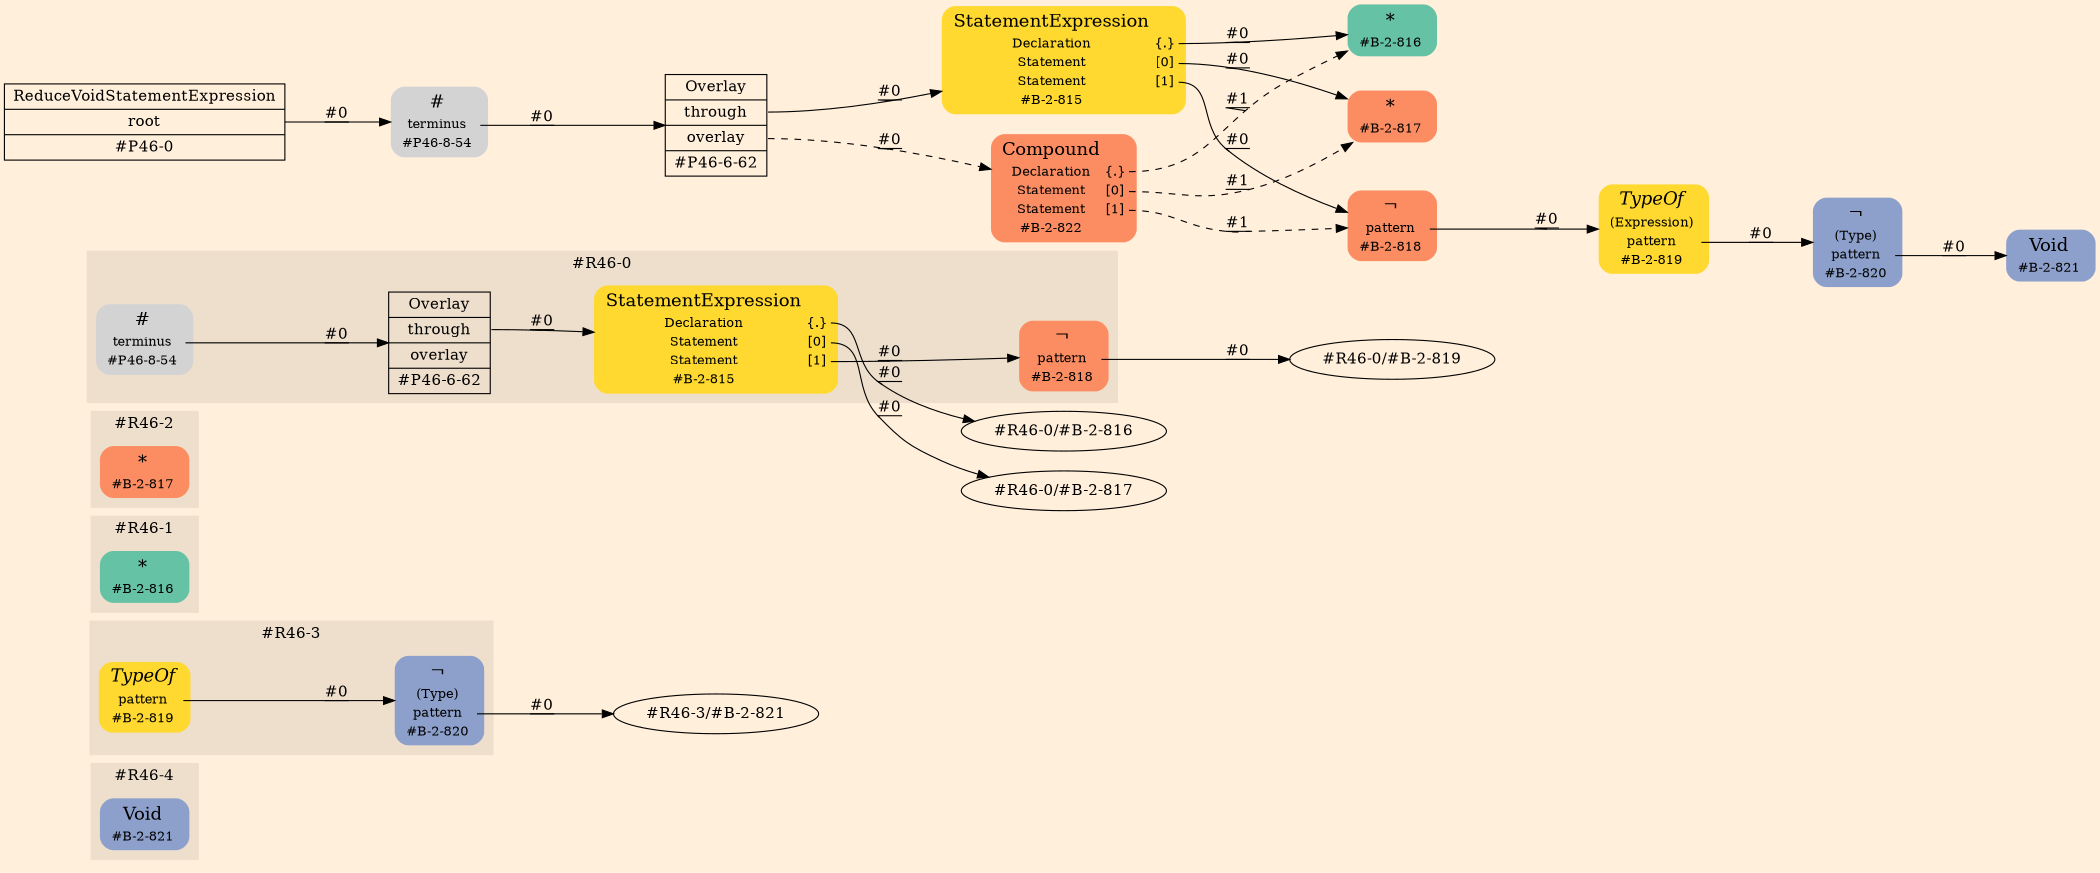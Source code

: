digraph Inferno {
graph [
rankdir = "LR"
ranksep = 1.0
size = "14,20"
bgcolor = antiquewhite1
color = black
fontcolor = black
];
node [
];
subgraph "cluster#R46-4" {
label = "#R46-4"
style = "filled"
color = antiquewhite2
"#R46-4/#B-2-821" [
shape = "plaintext"
fillcolor = "/set28/3"
label = <<TABLE BORDER="0" CELLBORDER="0" CELLSPACING="0">
 <TR>
  <TD><FONT POINT-SIZE="16.0">Void</FONT></TD>
  <TD></TD>
 </TR>
 <TR>
  <TD>#B-2-821</TD>
  <TD PORT="port0"></TD>
 </TR>
</TABLE>>
style = "rounded,filled"
fontsize = "12"
];
}
subgraph "cluster#R46-3" {
label = "#R46-3"
style = "filled"
color = antiquewhite2
"#R46-3/#B-2-820" [
shape = "plaintext"
fillcolor = "/set28/3"
label = <<TABLE BORDER="0" CELLBORDER="0" CELLSPACING="0">
 <TR>
  <TD><FONT POINT-SIZE="16.0">¬</FONT></TD>
  <TD></TD>
 </TR>
 <TR>
  <TD>(Type)</TD>
  <TD PORT="port0"></TD>
 </TR>
 <TR>
  <TD>pattern</TD>
  <TD PORT="port1"></TD>
 </TR>
 <TR>
  <TD>#B-2-820</TD>
  <TD PORT="port2"></TD>
 </TR>
</TABLE>>
style = "rounded,filled"
fontsize = "12"
];
"#R46-3/#B-2-819" [
shape = "plaintext"
fillcolor = "/set28/6"
label = <<TABLE BORDER="0" CELLBORDER="0" CELLSPACING="0">
 <TR>
  <TD><FONT POINT-SIZE="16.0"><I>TypeOf</I></FONT></TD>
  <TD></TD>
 </TR>
 <TR>
  <TD>pattern</TD>
  <TD PORT="port0"></TD>
 </TR>
 <TR>
  <TD>#B-2-819</TD>
  <TD PORT="port1"></TD>
 </TR>
</TABLE>>
style = "rounded,filled"
fontsize = "12"
];
}
subgraph "cluster#R46-1" {
label = "#R46-1"
style = "filled"
color = antiquewhite2
"#R46-1/#B-2-816" [
shape = "plaintext"
fillcolor = "/set28/1"
label = <<TABLE BORDER="0" CELLBORDER="0" CELLSPACING="0">
 <TR>
  <TD><FONT POINT-SIZE="16.0">*</FONT></TD>
  <TD></TD>
 </TR>
 <TR>
  <TD>#B-2-816</TD>
  <TD PORT="port0"></TD>
 </TR>
</TABLE>>
style = "rounded,filled"
fontsize = "12"
];
}
subgraph "cluster#R46-2" {
label = "#R46-2"
style = "filled"
color = antiquewhite2
"#R46-2/#B-2-817" [
shape = "plaintext"
fillcolor = "/set28/2"
label = <<TABLE BORDER="0" CELLBORDER="0" CELLSPACING="0">
 <TR>
  <TD><FONT POINT-SIZE="16.0">*</FONT></TD>
  <TD></TD>
 </TR>
 <TR>
  <TD>#B-2-817</TD>
  <TD PORT="port0"></TD>
 </TR>
</TABLE>>
style = "rounded,filled"
fontsize = "12"
];
}
subgraph "cluster#R46-0" {
label = "#R46-0"
style = "filled"
color = antiquewhite2
"#R46-0/#B-2-815" [
shape = "plaintext"
fillcolor = "/set28/6"
label = <<TABLE BORDER="0" CELLBORDER="0" CELLSPACING="0">
 <TR>
  <TD><FONT POINT-SIZE="16.0">StatementExpression</FONT></TD>
  <TD></TD>
 </TR>
 <TR>
  <TD>Declaration</TD>
  <TD PORT="port0">{.}</TD>
 </TR>
 <TR>
  <TD>Statement</TD>
  <TD PORT="port1">[0]</TD>
 </TR>
 <TR>
  <TD>Statement</TD>
  <TD PORT="port2">[1]</TD>
 </TR>
 <TR>
  <TD>#B-2-815</TD>
  <TD PORT="port3"></TD>
 </TR>
</TABLE>>
style = "rounded,filled"
fontsize = "12"
];
"#R46-0/#B-2-818" [
shape = "plaintext"
fillcolor = "/set28/2"
label = <<TABLE BORDER="0" CELLBORDER="0" CELLSPACING="0">
 <TR>
  <TD><FONT POINT-SIZE="16.0">¬</FONT></TD>
  <TD></TD>
 </TR>
 <TR>
  <TD>pattern</TD>
  <TD PORT="port0"></TD>
 </TR>
 <TR>
  <TD>#B-2-818</TD>
  <TD PORT="port1"></TD>
 </TR>
</TABLE>>
style = "rounded,filled"
fontsize = "12"
];
"#R46-0/#P46-8-54" [
shape = "plaintext"
label = <<TABLE BORDER="0" CELLBORDER="0" CELLSPACING="0">
 <TR>
  <TD><FONT POINT-SIZE="16.0">#</FONT></TD>
  <TD></TD>
 </TR>
 <TR>
  <TD>terminus</TD>
  <TD PORT="port0"></TD>
 </TR>
 <TR>
  <TD>#P46-8-54</TD>
  <TD PORT="port1"></TD>
 </TR>
</TABLE>>
style = "rounded,filled"
fontsize = "12"
];
"#R46-0/#P46-6-62" [
shape = "record"
fillcolor = antiquewhite2
label = "<fixed> Overlay | <port0> through | <port1> overlay | <port2> #P46-6-62"
style = "filled"
fontsize = "14"
color = black
fontcolor = black
];
}
"CR#P46-0" [
shape = "record"
fillcolor = antiquewhite1
label = "<fixed> ReduceVoidStatementExpression | <port0> root | <port1> #P46-0"
style = "filled"
fontsize = "14"
color = black
fontcolor = black
];
"#P46-8-54" [
shape = "plaintext"
label = <<TABLE BORDER="0" CELLBORDER="0" CELLSPACING="0">
 <TR>
  <TD><FONT POINT-SIZE="16.0">#</FONT></TD>
  <TD></TD>
 </TR>
 <TR>
  <TD>terminus</TD>
  <TD PORT="port0"></TD>
 </TR>
 <TR>
  <TD>#P46-8-54</TD>
  <TD PORT="port1"></TD>
 </TR>
</TABLE>>
style = "rounded,filled"
fontsize = "12"
];
"#P46-6-62" [
shape = "record"
fillcolor = antiquewhite1
label = "<fixed> Overlay | <port0> through | <port1> overlay | <port2> #P46-6-62"
style = "filled"
fontsize = "14"
color = black
fontcolor = black
];
"#B-2-815" [
shape = "plaintext"
fillcolor = "/set28/6"
label = <<TABLE BORDER="0" CELLBORDER="0" CELLSPACING="0">
 <TR>
  <TD><FONT POINT-SIZE="16.0">StatementExpression</FONT></TD>
  <TD></TD>
 </TR>
 <TR>
  <TD>Declaration</TD>
  <TD PORT="port0">{.}</TD>
 </TR>
 <TR>
  <TD>Statement</TD>
  <TD PORT="port1">[0]</TD>
 </TR>
 <TR>
  <TD>Statement</TD>
  <TD PORT="port2">[1]</TD>
 </TR>
 <TR>
  <TD>#B-2-815</TD>
  <TD PORT="port3"></TD>
 </TR>
</TABLE>>
style = "rounded,filled"
fontsize = "12"
];
"#B-2-816" [
shape = "plaintext"
fillcolor = "/set28/1"
label = <<TABLE BORDER="0" CELLBORDER="0" CELLSPACING="0">
 <TR>
  <TD><FONT POINT-SIZE="16.0">*</FONT></TD>
  <TD></TD>
 </TR>
 <TR>
  <TD>#B-2-816</TD>
  <TD PORT="port0"></TD>
 </TR>
</TABLE>>
style = "rounded,filled"
fontsize = "12"
];
"#B-2-817" [
shape = "plaintext"
fillcolor = "/set28/2"
label = <<TABLE BORDER="0" CELLBORDER="0" CELLSPACING="0">
 <TR>
  <TD><FONT POINT-SIZE="16.0">*</FONT></TD>
  <TD></TD>
 </TR>
 <TR>
  <TD>#B-2-817</TD>
  <TD PORT="port0"></TD>
 </TR>
</TABLE>>
style = "rounded,filled"
fontsize = "12"
];
"#B-2-818" [
shape = "plaintext"
fillcolor = "/set28/2"
label = <<TABLE BORDER="0" CELLBORDER="0" CELLSPACING="0">
 <TR>
  <TD><FONT POINT-SIZE="16.0">¬</FONT></TD>
  <TD></TD>
 </TR>
 <TR>
  <TD>pattern</TD>
  <TD PORT="port0"></TD>
 </TR>
 <TR>
  <TD>#B-2-818</TD>
  <TD PORT="port1"></TD>
 </TR>
</TABLE>>
style = "rounded,filled"
fontsize = "12"
];
"#B-2-819" [
shape = "plaintext"
fillcolor = "/set28/6"
label = <<TABLE BORDER="0" CELLBORDER="0" CELLSPACING="0">
 <TR>
  <TD><FONT POINT-SIZE="16.0"><I>TypeOf</I></FONT></TD>
  <TD></TD>
 </TR>
 <TR>
  <TD>(Expression)</TD>
  <TD PORT="port0"></TD>
 </TR>
 <TR>
  <TD>pattern</TD>
  <TD PORT="port1"></TD>
 </TR>
 <TR>
  <TD>#B-2-819</TD>
  <TD PORT="port2"></TD>
 </TR>
</TABLE>>
style = "rounded,filled"
fontsize = "12"
];
"#B-2-820" [
shape = "plaintext"
fillcolor = "/set28/3"
label = <<TABLE BORDER="0" CELLBORDER="0" CELLSPACING="0">
 <TR>
  <TD><FONT POINT-SIZE="16.0">¬</FONT></TD>
  <TD></TD>
 </TR>
 <TR>
  <TD>(Type)</TD>
  <TD PORT="port0"></TD>
 </TR>
 <TR>
  <TD>pattern</TD>
  <TD PORT="port1"></TD>
 </TR>
 <TR>
  <TD>#B-2-820</TD>
  <TD PORT="port2"></TD>
 </TR>
</TABLE>>
style = "rounded,filled"
fontsize = "12"
];
"#B-2-821" [
shape = "plaintext"
fillcolor = "/set28/3"
label = <<TABLE BORDER="0" CELLBORDER="0" CELLSPACING="0">
 <TR>
  <TD><FONT POINT-SIZE="16.0">Void</FONT></TD>
  <TD></TD>
 </TR>
 <TR>
  <TD>#B-2-821</TD>
  <TD PORT="port0"></TD>
 </TR>
</TABLE>>
style = "rounded,filled"
fontsize = "12"
];
"#B-2-822" [
shape = "plaintext"
fillcolor = "/set28/2"
label = <<TABLE BORDER="0" CELLBORDER="0" CELLSPACING="0">
 <TR>
  <TD><FONT POINT-SIZE="16.0">Compound</FONT></TD>
  <TD></TD>
 </TR>
 <TR>
  <TD>Declaration</TD>
  <TD PORT="port0">{.}</TD>
 </TR>
 <TR>
  <TD>Statement</TD>
  <TD PORT="port1">[0]</TD>
 </TR>
 <TR>
  <TD>Statement</TD>
  <TD PORT="port2">[1]</TD>
 </TR>
 <TR>
  <TD>#B-2-822</TD>
  <TD PORT="port3"></TD>
 </TR>
</TABLE>>
style = "rounded,filled"
fontsize = "12"
];
"CR#P46-0":port0 -> "#P46-8-54" [style="solid"
label = "#0"
decorate = true
color = black
fontcolor = black
];
"#P46-8-54":port0 -> "#P46-6-62" [style="solid"
label = "#0"
decorate = true
color = black
fontcolor = black
];
"#P46-6-62":port0 -> "#B-2-815" [style="solid"
label = "#0"
decorate = true
color = black
fontcolor = black
];
"#P46-6-62":port1 -> "#B-2-822" [style="dashed"
label = "#0"
decorate = true
color = black
fontcolor = black
];
"#B-2-815":port0 -> "#B-2-816" [style="solid"
label = "#0"
decorate = true
color = black
fontcolor = black
];
"#B-2-815":port1 -> "#B-2-817" [style="solid"
label = "#0"
decorate = true
color = black
fontcolor = black
];
"#B-2-815":port2 -> "#B-2-818" [style="solid"
label = "#0"
decorate = true
color = black
fontcolor = black
];
"#B-2-818":port0 -> "#B-2-819" [style="solid"
label = "#0"
decorate = true
color = black
fontcolor = black
];
"#B-2-819":port1 -> "#B-2-820" [style="solid"
label = "#0"
decorate = true
color = black
fontcolor = black
];
"#B-2-820":port1 -> "#B-2-821" [style="solid"
label = "#0"
decorate = true
color = black
fontcolor = black
];
"#B-2-822":port0 -> "#B-2-816" [style="dashed"
label = "#1"
decorate = true
color = black
fontcolor = black
];
"#B-2-822":port1 -> "#B-2-817" [style="dashed"
label = "#1"
decorate = true
color = black
fontcolor = black
];
"#B-2-822":port2 -> "#B-2-818" [style="dashed"
label = "#1"
decorate = true
color = black
fontcolor = black
];
"#R46-0/#B-2-815":port0 -> "#R46-0/#B-2-816" [style="solid"
label = "#0"
decorate = true
color = black
fontcolor = black
];
"#R46-0/#B-2-815":port1 -> "#R46-0/#B-2-817" [style="solid"
label = "#0"
decorate = true
color = black
fontcolor = black
];
"#R46-0/#B-2-815":port2 -> "#R46-0/#B-2-818" [style="solid"
label = "#0"
decorate = true
color = black
fontcolor = black
];
"#R46-0/#B-2-818":port0 -> "#R46-0/#B-2-819" [style="solid"
label = "#0"
decorate = true
color = black
fontcolor = black
];
"#R46-0/#P46-8-54":port0 -> "#R46-0/#P46-6-62" [style="solid"
label = "#0"
decorate = true
color = black
fontcolor = black
];
"#R46-0/#P46-6-62":port0 -> "#R46-0/#B-2-815" [style="solid"
label = "#0"
decorate = true
color = black
fontcolor = black
];
"#R46-3/#B-2-820":port1 -> "#R46-3/#B-2-821" [style="solid"
label = "#0"
decorate = true
color = black
fontcolor = black
];
"#R46-3/#B-2-819":port0 -> "#R46-3/#B-2-820" [style="solid"
label = "#0"
decorate = true
color = black
fontcolor = black
];
}
